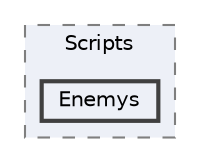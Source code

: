 digraph "Assets/Scripts/Enemys"
{
 // LATEX_PDF_SIZE
  bgcolor="transparent";
  edge [fontname=Helvetica,fontsize=10,labelfontname=Helvetica,labelfontsize=10];
  node [fontname=Helvetica,fontsize=10,shape=box,height=0.2,width=0.4];
  compound=true
  subgraph clusterdir_f13b41af88cf68434578284aaf699e39 {
    graph [ bgcolor="#edf0f7", pencolor="grey50", label="Scripts", fontname=Helvetica,fontsize=10 style="filled,dashed", URL="dir_f13b41af88cf68434578284aaf699e39.html",tooltip=""]
  dir_dc8c0a4c8185d931911cc951424eb9d5 [label="Enemys", fillcolor="#edf0f7", color="grey25", style="filled,bold", URL="dir_dc8c0a4c8185d931911cc951424eb9d5.html",tooltip=""];
  }
}
